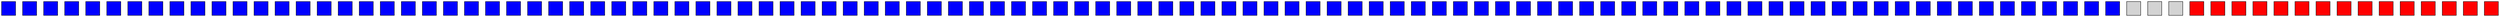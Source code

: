 digraph G {
node[label="",shape=square,style=filled]
"RAwcS7tG-K" [fillcolor=blue] 
"RAM0AF2wYX" [fillcolor=blue] 
"RAQTRlVBNl" [fillcolor=blue] 
"RAZdY-Wdpm" [fillcolor=blue] 
"RA9jFuc0wO" [fillcolor=blue] 
"RAZILddOsb" [fillcolor=blue] 
"RAS-uQZear" [fillcolor=blue] 
"RAv2_GJH4P" [fillcolor=blue] 
"RAs-odsHvz" [fillcolor=blue] 
"RAVOvkxhwJ" [fillcolor=blue] 
"RA3bgMLuZr" [fillcolor=blue] 
"RAcOHD6Srp" [fillcolor=blue] 
"RA3d1wNhyQ" [fillcolor=blue] 
"RAE1u4Tgwx" [fillcolor=blue] 
"RAfnoWhgpC" [fillcolor=blue] 
"RArrv081fT" [fillcolor=blue] 
"RA7e61cJDt" [fillcolor=blue] 
"RATnFOH121" [fillcolor=blue] 
"RAU_qtmakL" [fillcolor=blue] 
"RAuw7Fo-S5" [fillcolor=blue] 
"RA-PZUIhvh" [fillcolor=blue] 
"RARduGmw6u" [fillcolor=blue] 
"RAi3F4Zuw8" [fillcolor=blue] 
"RAkh8i194_" [fillcolor=blue] 
"RAiVA25Dj5" [fillcolor=blue] 
"RApSKKPqmR" [fillcolor=blue] 
"RARu0NIs9z" [fillcolor=blue] 
"RAlfwCE-sc" [fillcolor=blue] 
"RAorOLuZlf" [fillcolor=blue] 
"RAYaSkoABa" [fillcolor=blue] 
"RAcEWBk7k2" [fillcolor=blue] 
"RAXC23M6Pu" [fillcolor=blue] 
"RAryFiNK2x" [fillcolor=blue] 
"RAIBpY3_Ob" [fillcolor=blue] 
"RA4ecYBb3W" [fillcolor=blue] 
"RA_piT7JTF" [fillcolor=blue] 
"RA0Ak_exio" [fillcolor=blue] 
"RAXdkg1ssT" [fillcolor=blue] 
"RA0LO7yFU6" [fillcolor=blue] 
"RAio--7IbP" [fillcolor=blue] 
"RAR3HGoKQM" [fillcolor=blue] 
"RAmXsR4TSI" [fillcolor=blue] 
"RAEo0vVJDl" [fillcolor=blue] 
"RAGfzz5T3p" [fillcolor=blue] 
"RAXqhZNkCt" [fillcolor=blue] 
"RAXViOb_BV" [fillcolor=blue] 
"RA38HSbTw9" [fillcolor=blue] 
"RAopcyinEZ" [fillcolor=blue] 
"RAug-T7pRS" [fillcolor=blue] 
"RAQh4gyQCc" [fillcolor=blue] 
"RALWxVELKu" [fillcolor=blue] 
"RAm04lBKr6" [fillcolor=blue] 
"RAlbgqbDxG" [fillcolor=blue] 
"RAx9yefsz4" [fillcolor=blue] 
"RAS1chwiFR" [fillcolor=blue] 
"RAgOEyseOA" [fillcolor=blue] 
"RA9B6Vj6uE" [fillcolor=blue] 
"RAPEhX9hEJ" [fillcolor=blue] 
"RAnF0KQ5CG" [fillcolor=blue] 
"RAtxvhGFng" [fillcolor=blue] 
"RAw0HUK3Jg" [fillcolor=blue] 
"RA9liKqSCn" [fillcolor=blue] 
"RA6gx8VCH_" [fillcolor=blue] 
"RAOQfDNyP0" [fillcolor=blue] 
"RAIolZf0Ko" [fillcolor=blue] 
"RAaFeW4Bj3" [fillcolor=blue] 
"RAy-yPfCs1" [fillcolor=blue] 
"RAOaHjJf_7" [fillcolor=blue] 
"RA157Nzn31" [fillcolor=blue] 
"RAGIam9RdG" [fillcolor=blue] 
"RAmxClZM36" [fillcolor=blue] 
"RAhoOM0_Pn" [fillcolor=blue] 
"RAhyiHbc_7" [fillcolor=blue] 
"RA-miPrNdy" [fillcolor=blue] 
"RA4zu3y98z" [fillcolor=blue] 
"RAa0IEe29L" [fillcolor=blue] 
"RAEXBWB39Z" [fillcolor=blue] 
"RAnghJFLSo" [fillcolor=blue] 
"RA9RcAQhZ9" [fillcolor=blue] 
"RAkEKGauZL" [fillcolor=blue] 
"RAkE7yrMj7" [fillcolor=blue] 
"RAnb5-OisR" [fillcolor=blue] 
"RAFMU1Z7kx" [fillcolor=blue] 
"RA9KmNH-j6" [fillcolor=blue] 
"RAulb_vr2Z" [fillcolor=blue] 
"RAz-E7YOwL" [fillcolor=blue] 
"RAZQ8pshLD" [fillcolor=blue] 
"RAOBLvwlzr" [fillcolor=blue] 
"RAFiUTEjer" [fillcolor=blue] 
"RACefo-6H6" [fillcolor=blue] 
"RAkjk3apcZ" [fillcolor=blue] 
"RAvKVAhQ4K" [fillcolor=blue] 
"RAx9CGRhae" [fillcolor=blue] 
"RARw63N4Sh" [fillcolor=blue] 
"RASUNuFag1" [fillcolor=blue] 
"RA0AMmdDvY" [fillcolor=blue] 
"RAl1q8Wcan" [fillcolor=blue] 
"RALbwlXSd3" [fillcolor=blue] 
"RA7k6cVTww" [fillcolor=blue] 
"RAqj2d3QxM" [fillcolor=blue] 
"RAeSpvWpda" [fillcolor=blue] 
"node1" rel "node2"
"RATc9O9tCd" [fillcolor=red] 
"RAmfrSLt-W" [fillcolor=red] 
"RAGo62Hb_B" [fillcolor=red] 
"RAWcrMY8mn" [fillcolor=red] 
"RAGgV-nRMW" [fillcolor=red] 
"RAsdV8EQ1q" [fillcolor=red] 
"RAIWvdnjqm" [fillcolor=red] 
"RAPLWOEA5t" [fillcolor=red] 
"RASZZ5T1Ca" [fillcolor=red] 
"RAxxJWyH8O" [fillcolor=red] 
"RAjk3YoNyd" [fillcolor=red] 
"RA2JlYTWhC" [fillcolor=red] 
"RAYJe1ruxz" [fillcolor=red] 
"RAWCmrfeUU" [fillcolor=red] 
"RA5rRFy9eD" [fillcolor=red] 
}
